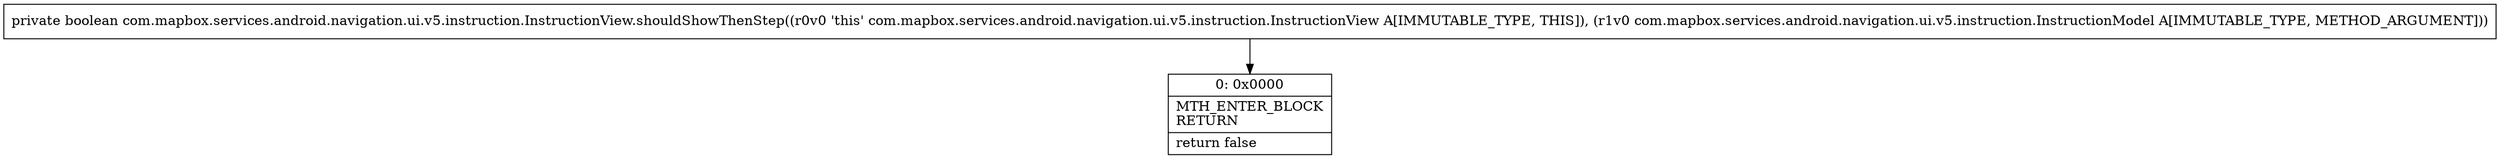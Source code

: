 digraph "CFG forcom.mapbox.services.android.navigation.ui.v5.instruction.InstructionView.shouldShowThenStep(Lcom\/mapbox\/services\/android\/navigation\/ui\/v5\/instruction\/InstructionModel;)Z" {
Node_0 [shape=record,label="{0\:\ 0x0000|MTH_ENTER_BLOCK\lRETURN\l|return false\l}"];
MethodNode[shape=record,label="{private boolean com.mapbox.services.android.navigation.ui.v5.instruction.InstructionView.shouldShowThenStep((r0v0 'this' com.mapbox.services.android.navigation.ui.v5.instruction.InstructionView A[IMMUTABLE_TYPE, THIS]), (r1v0 com.mapbox.services.android.navigation.ui.v5.instruction.InstructionModel A[IMMUTABLE_TYPE, METHOD_ARGUMENT])) }"];
MethodNode -> Node_0;
}

